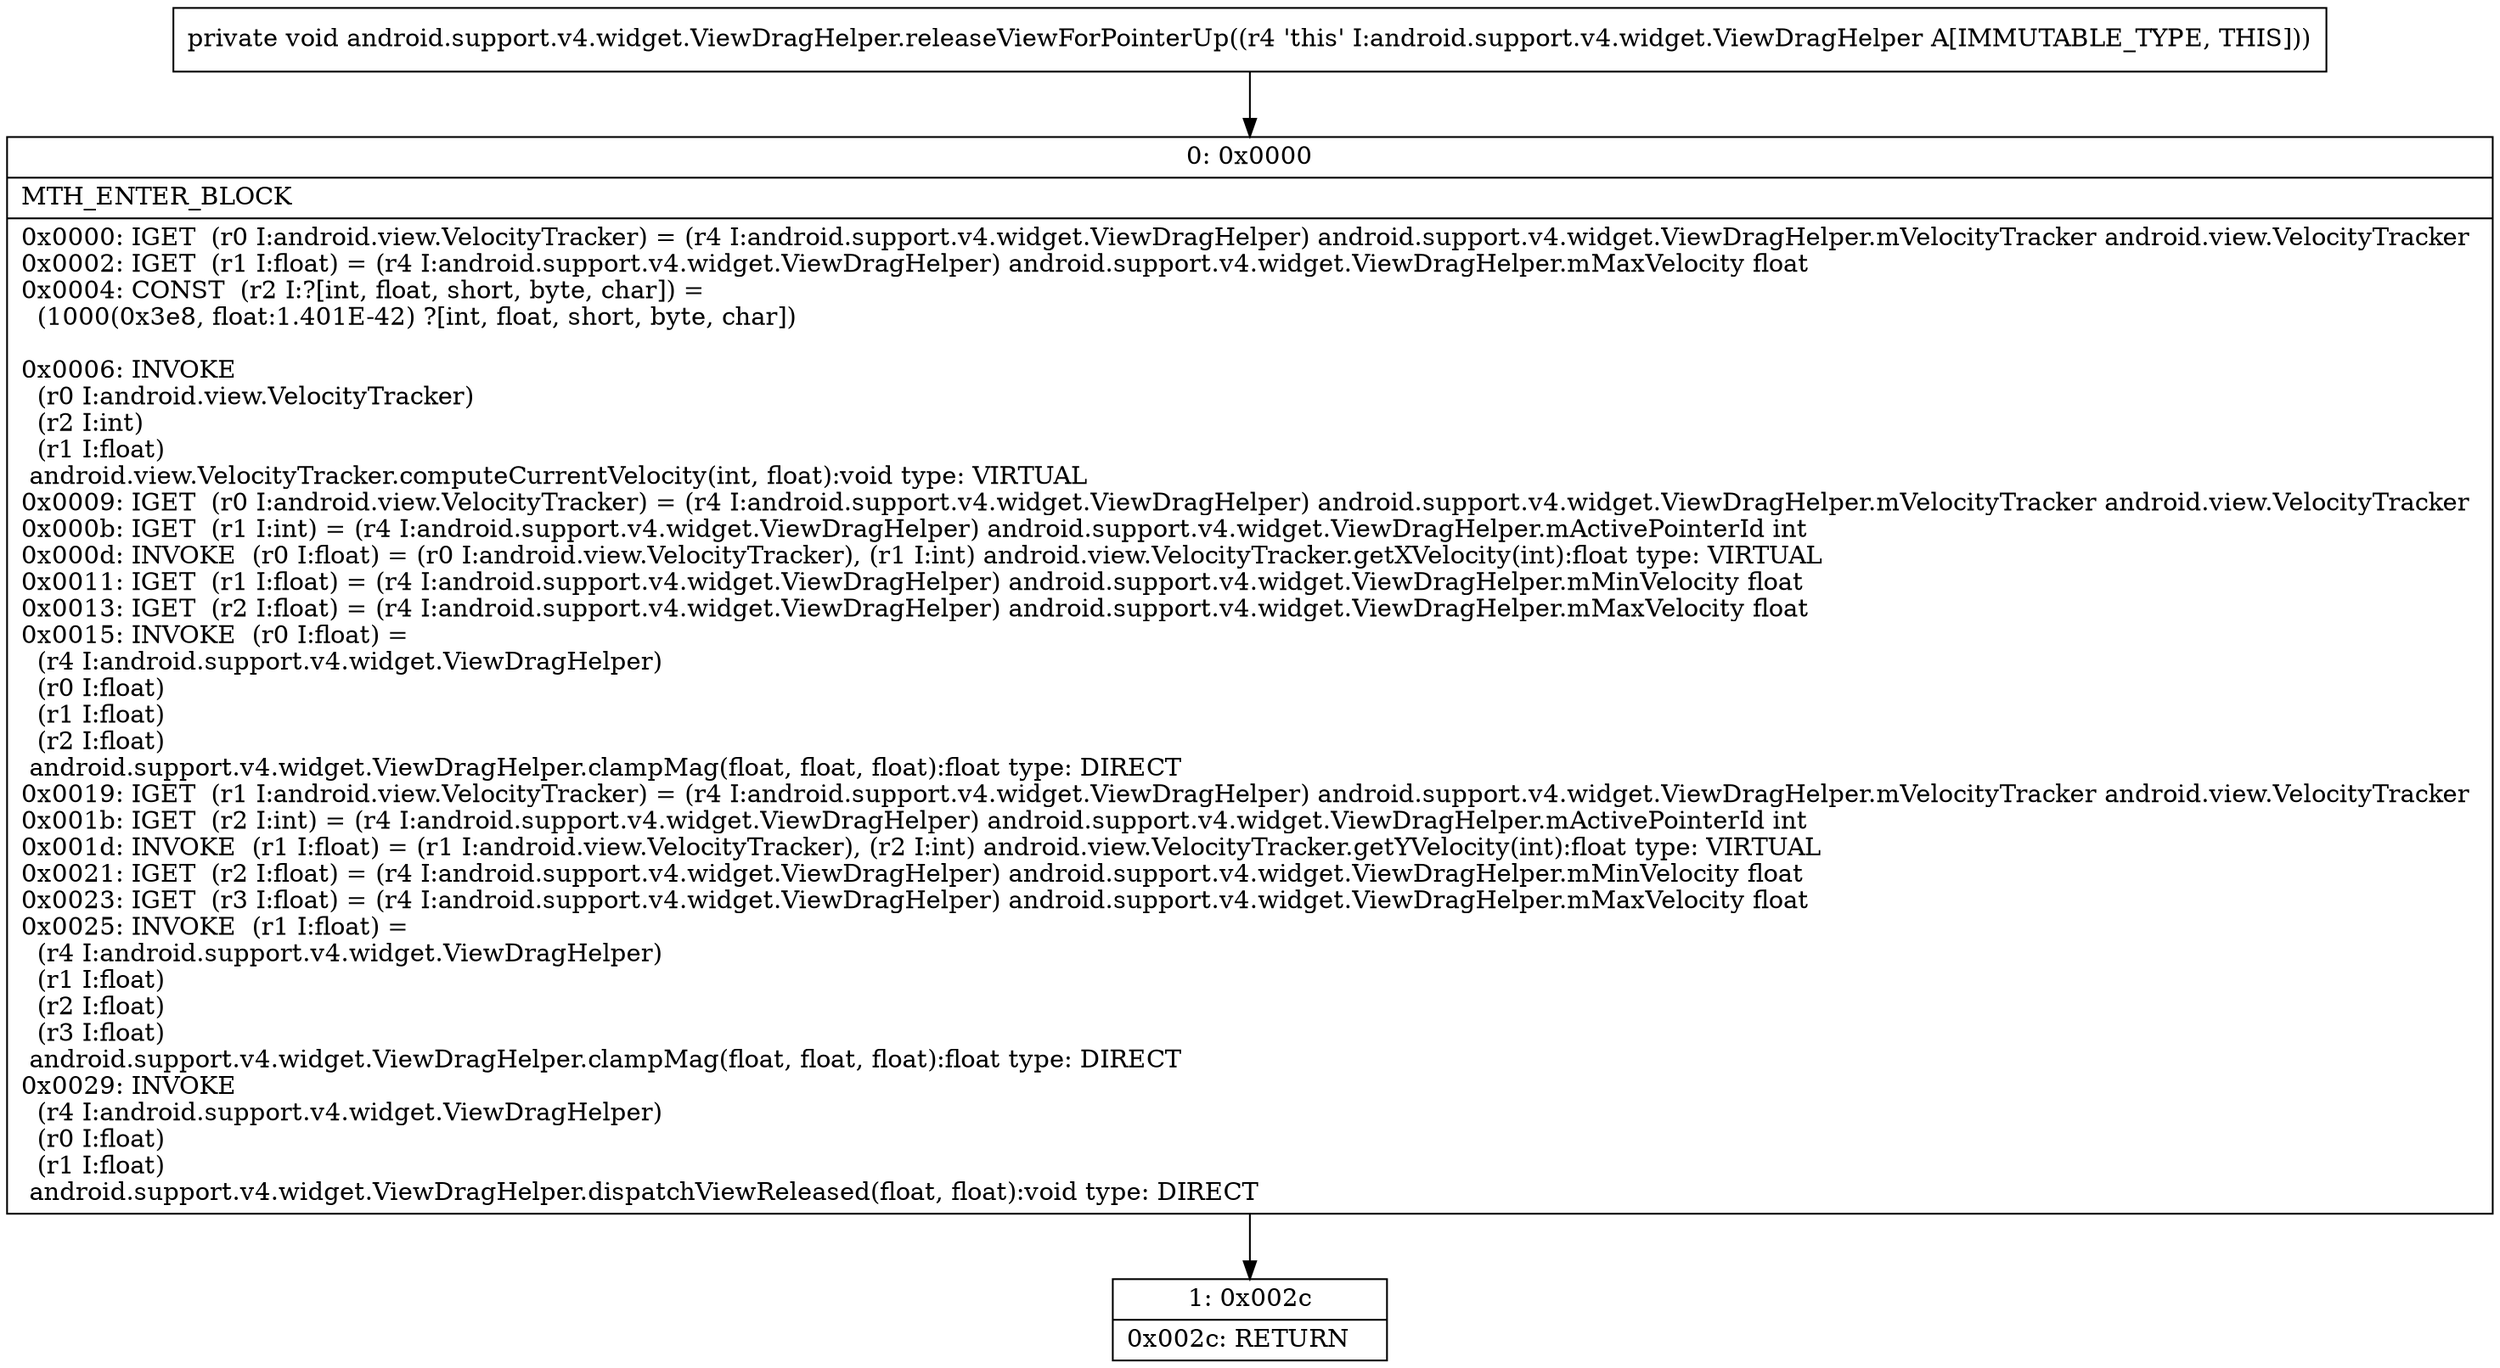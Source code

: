 digraph "CFG forandroid.support.v4.widget.ViewDragHelper.releaseViewForPointerUp()V" {
Node_0 [shape=record,label="{0\:\ 0x0000|MTH_ENTER_BLOCK\l|0x0000: IGET  (r0 I:android.view.VelocityTracker) = (r4 I:android.support.v4.widget.ViewDragHelper) android.support.v4.widget.ViewDragHelper.mVelocityTracker android.view.VelocityTracker \l0x0002: IGET  (r1 I:float) = (r4 I:android.support.v4.widget.ViewDragHelper) android.support.v4.widget.ViewDragHelper.mMaxVelocity float \l0x0004: CONST  (r2 I:?[int, float, short, byte, char]) = \l  (1000(0x3e8, float:1.401E\-42) ?[int, float, short, byte, char])\l \l0x0006: INVOKE  \l  (r0 I:android.view.VelocityTracker)\l  (r2 I:int)\l  (r1 I:float)\l android.view.VelocityTracker.computeCurrentVelocity(int, float):void type: VIRTUAL \l0x0009: IGET  (r0 I:android.view.VelocityTracker) = (r4 I:android.support.v4.widget.ViewDragHelper) android.support.v4.widget.ViewDragHelper.mVelocityTracker android.view.VelocityTracker \l0x000b: IGET  (r1 I:int) = (r4 I:android.support.v4.widget.ViewDragHelper) android.support.v4.widget.ViewDragHelper.mActivePointerId int \l0x000d: INVOKE  (r0 I:float) = (r0 I:android.view.VelocityTracker), (r1 I:int) android.view.VelocityTracker.getXVelocity(int):float type: VIRTUAL \l0x0011: IGET  (r1 I:float) = (r4 I:android.support.v4.widget.ViewDragHelper) android.support.v4.widget.ViewDragHelper.mMinVelocity float \l0x0013: IGET  (r2 I:float) = (r4 I:android.support.v4.widget.ViewDragHelper) android.support.v4.widget.ViewDragHelper.mMaxVelocity float \l0x0015: INVOKE  (r0 I:float) = \l  (r4 I:android.support.v4.widget.ViewDragHelper)\l  (r0 I:float)\l  (r1 I:float)\l  (r2 I:float)\l android.support.v4.widget.ViewDragHelper.clampMag(float, float, float):float type: DIRECT \l0x0019: IGET  (r1 I:android.view.VelocityTracker) = (r4 I:android.support.v4.widget.ViewDragHelper) android.support.v4.widget.ViewDragHelper.mVelocityTracker android.view.VelocityTracker \l0x001b: IGET  (r2 I:int) = (r4 I:android.support.v4.widget.ViewDragHelper) android.support.v4.widget.ViewDragHelper.mActivePointerId int \l0x001d: INVOKE  (r1 I:float) = (r1 I:android.view.VelocityTracker), (r2 I:int) android.view.VelocityTracker.getYVelocity(int):float type: VIRTUAL \l0x0021: IGET  (r2 I:float) = (r4 I:android.support.v4.widget.ViewDragHelper) android.support.v4.widget.ViewDragHelper.mMinVelocity float \l0x0023: IGET  (r3 I:float) = (r4 I:android.support.v4.widget.ViewDragHelper) android.support.v4.widget.ViewDragHelper.mMaxVelocity float \l0x0025: INVOKE  (r1 I:float) = \l  (r4 I:android.support.v4.widget.ViewDragHelper)\l  (r1 I:float)\l  (r2 I:float)\l  (r3 I:float)\l android.support.v4.widget.ViewDragHelper.clampMag(float, float, float):float type: DIRECT \l0x0029: INVOKE  \l  (r4 I:android.support.v4.widget.ViewDragHelper)\l  (r0 I:float)\l  (r1 I:float)\l android.support.v4.widget.ViewDragHelper.dispatchViewReleased(float, float):void type: DIRECT \l}"];
Node_1 [shape=record,label="{1\:\ 0x002c|0x002c: RETURN   \l}"];
MethodNode[shape=record,label="{private void android.support.v4.widget.ViewDragHelper.releaseViewForPointerUp((r4 'this' I:android.support.v4.widget.ViewDragHelper A[IMMUTABLE_TYPE, THIS])) }"];
MethodNode -> Node_0;
Node_0 -> Node_1;
}

